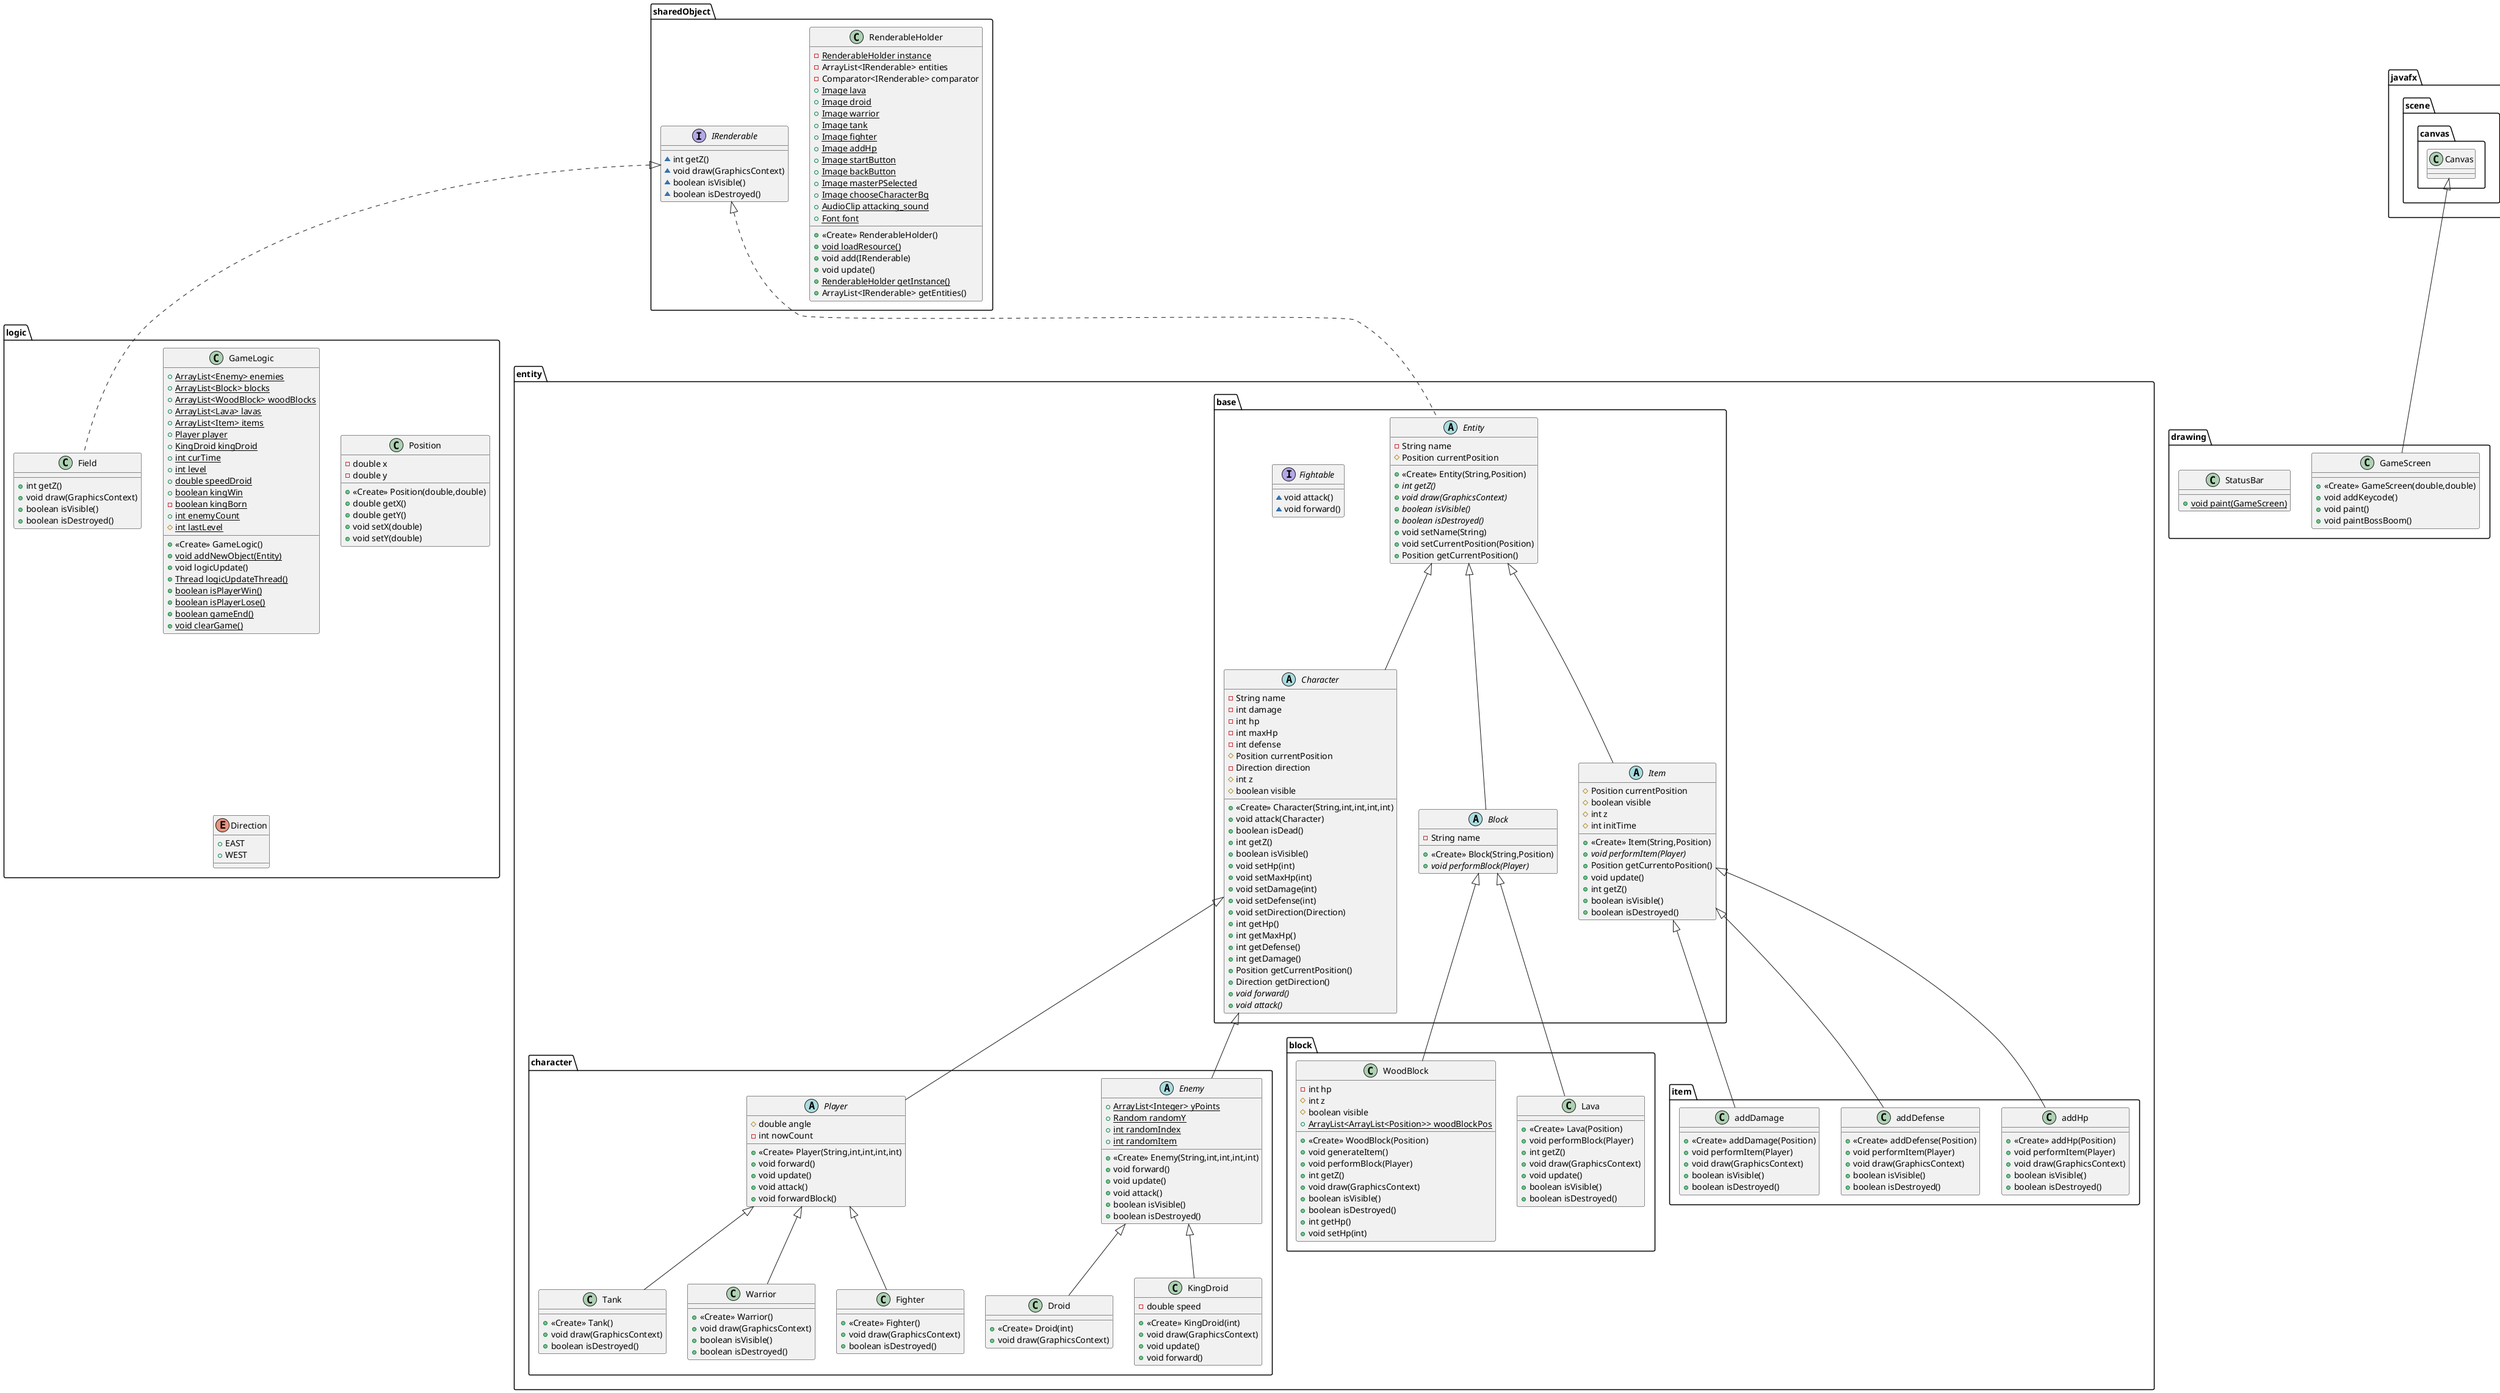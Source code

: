 @startuml
class input.InputUtility {
+ {static} boolean isLeftDown
+ {static} boolean isLeftClickedLastTick
# {static} ArrayList<KeyCode> keyPressed
+ {static} int counter
+ {static} boolean getKeyCodes(KeyCode)
+ {static} void setKeyCodes(KeyCode,boolean)
+ {static} void mouseLeftDown()
+ {static} void mouseLeftRelease()
+ {static} boolean isLeftClickTriggered()
+ {static} void updateInputState()
}
class logic.Field {
+ int getZ()
+ void draw(GraphicsContext)
+ boolean isVisible()
+ boolean isDestroyed()
}
abstract class entity.character.Enemy {
+ {static} ArrayList<Integer> yPoints
+ {static} Random randomY
+ {static} int randomIndex
+ {static} int randomItem
+ <<Create>> Enemy(String,int,int,int,int)
+ void forward()
+ void update()
+ void attack()
+ boolean isVisible()
+ boolean isDestroyed()
}
class pane.ChoosePlayer {
- Button warriorButton
- Button tankButton
- Button fighterButton
- ImageView warrior
- ImageView warriorUnselected
- ImageView tank
- ImageView tankUnselected
- ImageView fighter
- ImageView fighterUnselected
# Text characterName
+ <<Create>> ChoosePlayer()
+ void setLabel()
+ void newWarriorButton()
+ void newTankButton()
+ void newFighterButton()
+ void setTextWarrior()
+ void setTextTank()
+ void setTextFighter()
}
abstract class entity.character.Player {
# double angle
- int nowCount
+ <<Create>> Player(String,int,int,int,int)
+ void forward()
+ void update()
+ void attack()
+ void forwardBlock()
}
class entity.character.Tank {
+ <<Create>> Tank()
+ void draw(GraphicsContext)
+ boolean isDestroyed()
}
class entity.item.addHp {
+ <<Create>> addHp(Position)
+ void performItem(Player)
+ void draw(GraphicsContext)
+ boolean isVisible()
+ boolean isDestroyed()
}
abstract class entity.base.Character {
- String name
- int damage
- int hp
- int maxHp
- int defense
# Position currentPosition
- Direction direction
# int z
# boolean visible
+ <<Create>> Character(String,int,int,int,int)
+ void attack(Character)
+ boolean isDead()
+ int getZ()
+ boolean isVisible()
+ void setHp(int)
+ void setMaxHp(int)
+ void setDamage(int)
+ void setDefense(int)
+ void setDirection(Direction)
+ int getHp()
+ int getMaxHp()
+ int getDefense()
+ int getDamage()
+ Position getCurrentPosition()
+ Direction getDirection()
+ {abstract}void forward()
+ {abstract}void attack()
}
class entity.block.Lava {
+ <<Create>> Lava(Position)
+ void performBlock(Player)
+ int getZ()
+ void draw(GraphicsContext)
+ void update()
+ boolean isVisible()
+ boolean isDestroyed()
}
class entity.block.WoodBlock {
- int hp
# int z
# boolean visible
+ {static} ArrayList<ArrayList<Position>> woodBlockPos
+ <<Create>> WoodBlock(Position)
+ void generateItem()
+ void performBlock(Player)
+ int getZ()
+ void draw(GraphicsContext)
+ boolean isVisible()
+ boolean isDestroyed()
+ int getHp()
+ void setHp(int)
}
class entity.character.Droid {
+ <<Create>> Droid(int)
+ void draw(GraphicsContext)
}
class entity.character.Warrior {
+ <<Create>> Warrior()
+ void draw(GraphicsContext)
+ boolean isVisible()
+ boolean isDestroyed()
}
abstract class entity.base.Entity {
- String name
# Position currentPosition
+ <<Create>> Entity(String,Position)
+ {abstract}int getZ()
+ {abstract}void draw(GraphicsContext)
+ {abstract}boolean isVisible()
+ {abstract}boolean isDestroyed()
+ void setName(String)
+ void setCurrentPosition(Position)
+ Position getCurrentPosition()
}
abstract class entity.base.Block {
- String name
+ <<Create>> Block(String,Position)
+ {abstract}void performBlock(Player)
}
class sharedObject.RenderableHolder {
- {static} RenderableHolder instance
- ArrayList<IRenderable> entities
- Comparator<IRenderable> comparator
+ {static} Image lava
+ {static} Image droid
+ {static} Image warrior
+ {static} Image tank
+ {static} Image fighter
+ {static} Image addHp
+ {static} Image startButton
+ {static} Image backButton
+ {static} Image masterPSelected
+ {static} Image chooseCharacterBg
+ {static} AudioClip attacking_sound
+ {static} Font font
+ <<Create>> RenderableHolder()
+ {static} void loadResource()
+ void add(IRenderable)
+ void update()
+ {static} RenderableHolder getInstance()
+ ArrayList<IRenderable> getEntities()
}
interface sharedObject.IRenderable {
~ int getZ()
~ void draw(GraphicsContext)
~ boolean isVisible()
~ boolean isDestroyed()
}
class logic.GameLogic {
+ {static} ArrayList<Enemy> enemies
+ {static} ArrayList<Block> blocks
+ {static} ArrayList<WoodBlock> woodBlocks
+ {static} ArrayList<Lava> lavas
+ {static} ArrayList<Item> items
+ {static} Player player
+ {static} KingDroid kingDroid
+ {static} int curTime
+ {static} int level
+ {static} double speedDroid
+ {static} boolean kingWin
- {static} boolean kingBorn
+ {static} int enemyCount
# {static} int lastLevel
+ <<Create>> GameLogic()
+ {static} void addNewObject(Entity)
+ void logicUpdate()
+ {static} Thread logicUpdateThread()
+ {static} boolean isPlayerWin()
+ {static} boolean isPlayerLose()
+ {static} boolean gameEnd()
+ {static} void clearGame()
}
class drawing.GameScreen {
+ <<Create>> GameScreen(double,double)
+ void addKeycode()
+ void paint()
+ void paintBossBoom()
}
abstract class entity.base.Item {
# Position currentPosition
# boolean visible
# int z
# int initTime
+ <<Create>> Item(String,Position)
+ {abstract}void performItem(Player)
+ Position getCurrentoPosition()
+ void update()
+ int getZ()
+ boolean isVisible()
+ boolean isDestroyed()
}
class entity.item.addDefense {
+ <<Create>> addDefense(Position)
+ void performItem(Player)
+ void draw(GraphicsContext)
+ boolean isVisible()
+ boolean isDestroyed()
}
class entity.item.addDamage {
+ <<Create>> addDamage(Position)
+ void performItem(Player)
+ void draw(GraphicsContext)
+ boolean isVisible()
+ boolean isDestroyed()
}
class pane.Menu {
+ <<Create>> Menu()
}
class pane.Help {
+ <<Create>> Help()
}
class logic.Position {
- double x
- double y
+ <<Create>> Position(double,double)
+ double getX()
+ double getY()
+ void setX(double)
+ void setY(double)
}
class Main {
- Stage primaryStage
- Scene startScene
- Scene helpScene
- Scene chooseScene
- Scene gameScene
+ void start(Stage)
+ void createStartScene()
+ void createChooseScene()
+ void createHelpScene()
+ void startGame()
+ void createPauseScene(AnimationTimer,StackPane)
+ void createEndScene(Pane)
+ Button createStartButton()
+ Button createHelpButton()
+ Button createExitButton()
+ Button createBackButton()
+ Button createPlayButton()
+ Button createBackToMenuButton()
+ Button createPlayAgainButton()
+ {static} void main(String[])
}
enum logic.Direction {
+  EAST
+  WEST
}
class entity.character.Fighter {
+ <<Create>> Fighter()
+ void draw(GraphicsContext)
+ boolean isDestroyed()
}
class drawing.StatusBar {
+ {static} void paint(GameScreen)
}
interface entity.base.Fightable {
~ void attack()
~ void forward()
}
class entity.character.KingDroid {
- double speed
+ <<Create>> KingDroid(int)
+ void draw(GraphicsContext)
+ void update()
+ void forward()
}


sharedObject.IRenderable <|.. logic.Field
entity.base.Character <|-- entity.character.Enemy
pane.GridPane <|-- pane.ChoosePlayer
entity.base.Character <|-- entity.character.Player
entity.character.Player <|-- entity.character.Tank
entity.base.Item <|-- entity.item.addHp
entity.base.Entity <|-- entity.base.Character
entity.base.Block <|-- entity.block.Lava
entity.base.Block <|-- entity.block.WoodBlock
entity.character.Enemy <|-- entity.character.Droid
entity.character.Player <|-- entity.character.Warrior
sharedObject.IRenderable <|.. entity.base.Entity
entity.base.Entity <|-- entity.base.Block
javafx.scene.canvas.Canvas <|-- drawing.GameScreen
entity.base.Entity <|-- entity.base.Item
entity.base.Item <|-- entity.item.addDefense
entity.base.Item <|-- entity.item.addDamage
pane.StackPane <|-- pane.Menu
pane.StackPane <|-- pane.Help
javafx.application.Application <|-- Main
entity.character.Player <|-- entity.character.Fighter
entity.character.Enemy <|-- entity.character.KingDroid
@enduml
